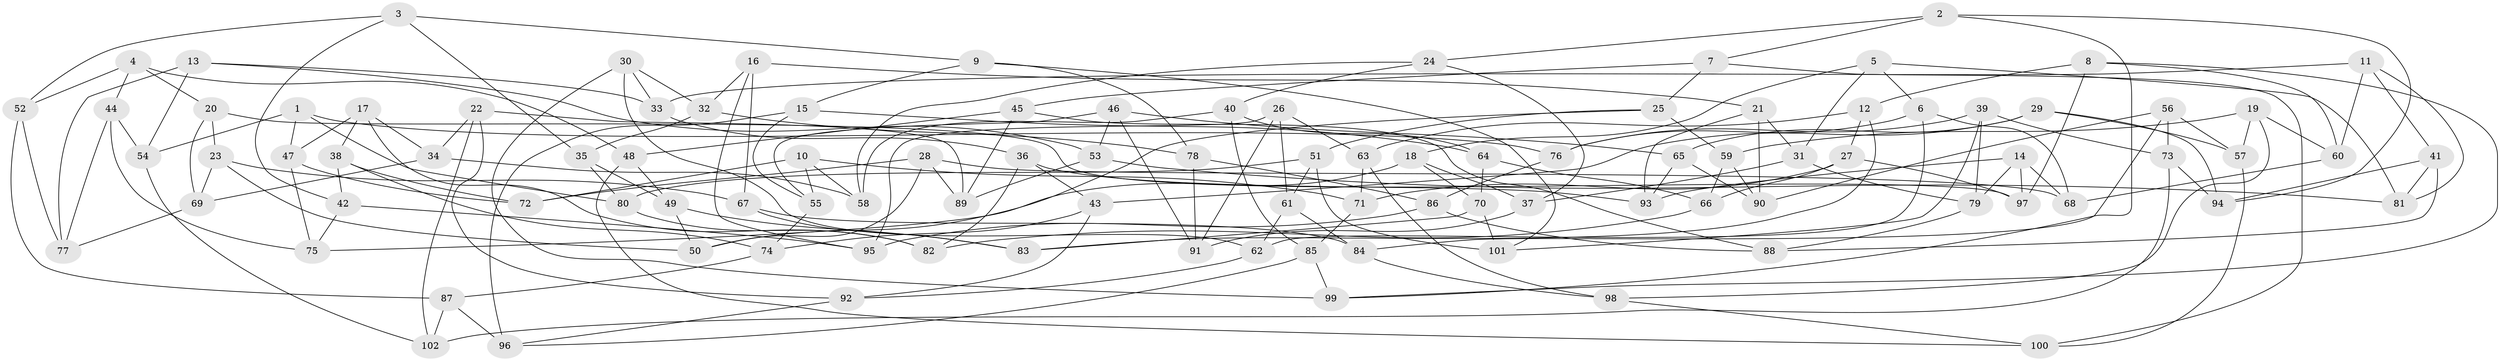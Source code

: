 // Generated by graph-tools (version 1.1) at 2025/38/03/09/25 02:38:15]
// undirected, 102 vertices, 204 edges
graph export_dot {
graph [start="1"]
  node [color=gray90,style=filled];
  1;
  2;
  3;
  4;
  5;
  6;
  7;
  8;
  9;
  10;
  11;
  12;
  13;
  14;
  15;
  16;
  17;
  18;
  19;
  20;
  21;
  22;
  23;
  24;
  25;
  26;
  27;
  28;
  29;
  30;
  31;
  32;
  33;
  34;
  35;
  36;
  37;
  38;
  39;
  40;
  41;
  42;
  43;
  44;
  45;
  46;
  47;
  48;
  49;
  50;
  51;
  52;
  53;
  54;
  55;
  56;
  57;
  58;
  59;
  60;
  61;
  62;
  63;
  64;
  65;
  66;
  67;
  68;
  69;
  70;
  71;
  72;
  73;
  74;
  75;
  76;
  77;
  78;
  79;
  80;
  81;
  82;
  83;
  84;
  85;
  86;
  87;
  88;
  89;
  90;
  91;
  92;
  93;
  94;
  95;
  96;
  97;
  98;
  99;
  100;
  101;
  102;
  1 -- 80;
  1 -- 76;
  1 -- 54;
  1 -- 47;
  2 -- 94;
  2 -- 7;
  2 -- 24;
  2 -- 99;
  3 -- 35;
  3 -- 42;
  3 -- 52;
  3 -- 9;
  4 -- 20;
  4 -- 48;
  4 -- 44;
  4 -- 52;
  5 -- 81;
  5 -- 31;
  5 -- 18;
  5 -- 6;
  6 -- 76;
  6 -- 62;
  6 -- 68;
  7 -- 45;
  7 -- 100;
  7 -- 25;
  8 -- 99;
  8 -- 12;
  8 -- 60;
  8 -- 97;
  9 -- 101;
  9 -- 78;
  9 -- 15;
  10 -- 58;
  10 -- 71;
  10 -- 55;
  10 -- 72;
  11 -- 41;
  11 -- 81;
  11 -- 60;
  11 -- 33;
  12 -- 83;
  12 -- 27;
  12 -- 63;
  13 -- 33;
  13 -- 53;
  13 -- 77;
  13 -- 54;
  14 -- 97;
  14 -- 79;
  14 -- 68;
  14 -- 93;
  15 -- 55;
  15 -- 96;
  15 -- 64;
  16 -- 32;
  16 -- 67;
  16 -- 21;
  16 -- 95;
  17 -- 34;
  17 -- 47;
  17 -- 82;
  17 -- 38;
  18 -- 70;
  18 -- 37;
  18 -- 75;
  19 -- 59;
  19 -- 98;
  19 -- 60;
  19 -- 57;
  20 -- 23;
  20 -- 97;
  20 -- 69;
  21 -- 90;
  21 -- 31;
  21 -- 93;
  22 -- 92;
  22 -- 102;
  22 -- 34;
  22 -- 89;
  23 -- 69;
  23 -- 67;
  23 -- 50;
  24 -- 37;
  24 -- 40;
  24 -- 58;
  25 -- 59;
  25 -- 51;
  25 -- 50;
  26 -- 91;
  26 -- 63;
  26 -- 95;
  26 -- 61;
  27 -- 66;
  27 -- 97;
  27 -- 71;
  28 -- 68;
  28 -- 50;
  28 -- 72;
  28 -- 89;
  29 -- 94;
  29 -- 43;
  29 -- 65;
  29 -- 57;
  30 -- 32;
  30 -- 62;
  30 -- 33;
  30 -- 99;
  31 -- 37;
  31 -- 79;
  32 -- 35;
  32 -- 78;
  33 -- 36;
  34 -- 69;
  34 -- 58;
  35 -- 80;
  35 -- 49;
  36 -- 93;
  36 -- 82;
  36 -- 43;
  37 -- 91;
  38 -- 72;
  38 -- 42;
  38 -- 74;
  39 -- 79;
  39 -- 101;
  39 -- 73;
  39 -- 76;
  40 -- 85;
  40 -- 64;
  40 -- 58;
  41 -- 94;
  41 -- 88;
  41 -- 81;
  42 -- 95;
  42 -- 75;
  43 -- 92;
  43 -- 74;
  44 -- 75;
  44 -- 54;
  44 -- 77;
  45 -- 89;
  45 -- 48;
  45 -- 88;
  46 -- 65;
  46 -- 91;
  46 -- 53;
  46 -- 55;
  47 -- 75;
  47 -- 72;
  48 -- 49;
  48 -- 100;
  49 -- 83;
  49 -- 50;
  51 -- 61;
  51 -- 80;
  51 -- 101;
  52 -- 87;
  52 -- 77;
  53 -- 89;
  53 -- 81;
  54 -- 102;
  55 -- 74;
  56 -- 84;
  56 -- 57;
  56 -- 90;
  56 -- 73;
  57 -- 100;
  59 -- 90;
  59 -- 66;
  60 -- 68;
  61 -- 84;
  61 -- 62;
  62 -- 92;
  63 -- 71;
  63 -- 98;
  64 -- 66;
  64 -- 70;
  65 -- 90;
  65 -- 93;
  66 -- 82;
  67 -- 84;
  67 -- 83;
  69 -- 77;
  70 -- 83;
  70 -- 101;
  71 -- 85;
  73 -- 102;
  73 -- 94;
  74 -- 87;
  76 -- 86;
  78 -- 91;
  78 -- 86;
  79 -- 88;
  80 -- 82;
  84 -- 98;
  85 -- 96;
  85 -- 99;
  86 -- 95;
  86 -- 88;
  87 -- 102;
  87 -- 96;
  92 -- 96;
  98 -- 100;
}
